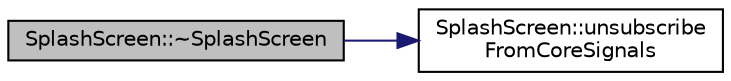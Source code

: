 digraph "SplashScreen::~SplashScreen"
{
  edge [fontname="Helvetica",fontsize="10",labelfontname="Helvetica",labelfontsize="10"];
  node [fontname="Helvetica",fontsize="10",shape=record];
  rankdir="LR";
  Node7 [label="SplashScreen::~SplashScreen",height=0.2,width=0.4,color="black", fillcolor="grey75", style="filled", fontcolor="black"];
  Node7 -> Node8 [color="midnightblue",fontsize="10",style="solid",fontname="Helvetica"];
  Node8 [label="SplashScreen::unsubscribe\lFromCoreSignals",height=0.2,width=0.4,color="black", fillcolor="white", style="filled",URL="$class_splash_screen.html#a1f31181e7eaac6092dc8d28ec71e9b67",tooltip="Disconnect core signals to splash screen. "];
}
